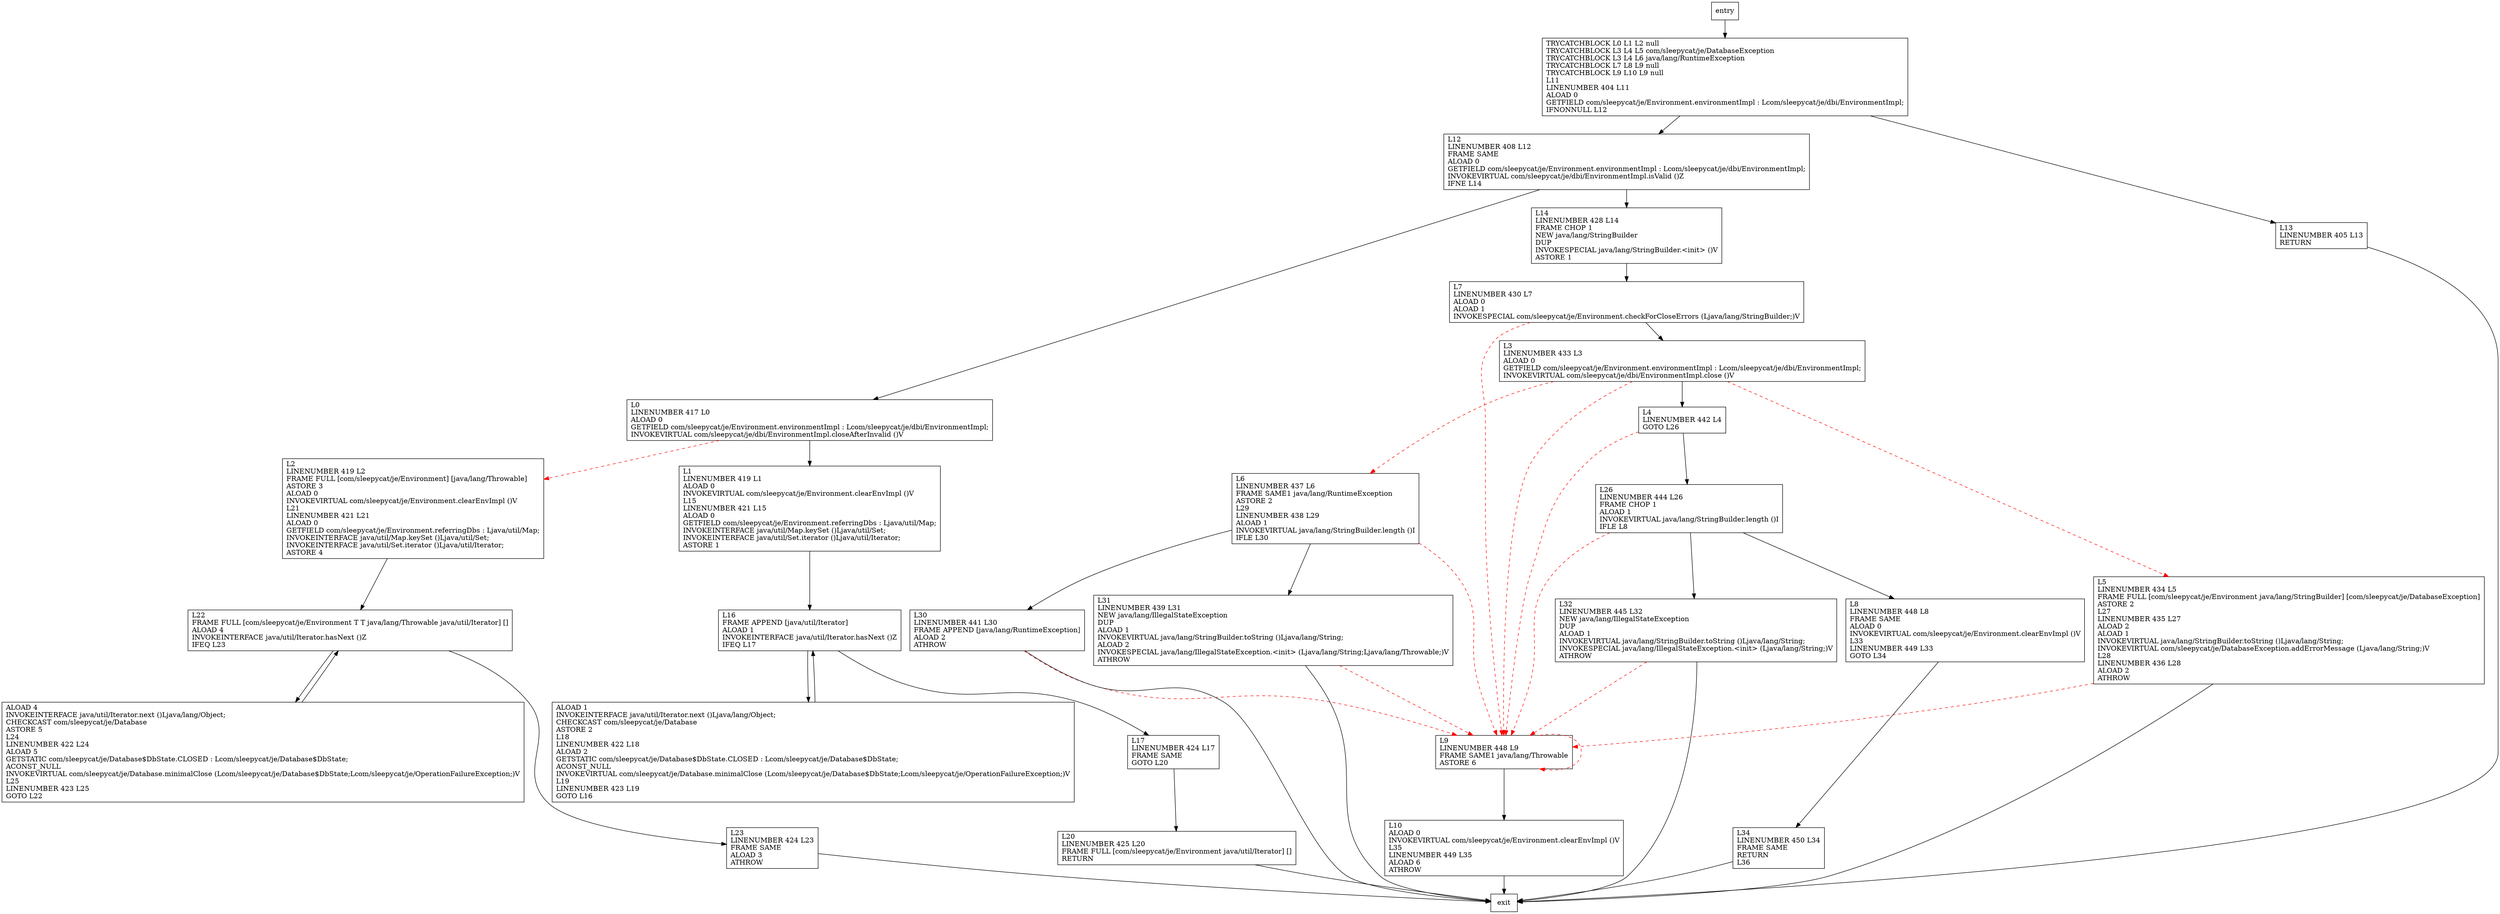 digraph close {
node [shape=record];
1894117093 [label="L2\lLINENUMBER 419 L2\lFRAME FULL [com/sleepycat/je/Environment] [java/lang/Throwable]\lASTORE 3\lALOAD 0\lINVOKEVIRTUAL com/sleepycat/je/Environment.clearEnvImpl ()V\lL21\lLINENUMBER 421 L21\lALOAD 0\lGETFIELD com/sleepycat/je/Environment.referringDbs : Ljava/util/Map;\lINVOKEINTERFACE java/util/Map.keySet ()Ljava/util/Set;\lINVOKEINTERFACE java/util/Set.iterator ()Ljava/util/Iterator;\lASTORE 4\l"];
1671037516 [label="L30\lLINENUMBER 441 L30\lFRAME APPEND [java/lang/RuntimeException]\lALOAD 2\lATHROW\l"];
162063087 [label="L12\lLINENUMBER 408 L12\lFRAME SAME\lALOAD 0\lGETFIELD com/sleepycat/je/Environment.environmentImpl : Lcom/sleepycat/je/dbi/EnvironmentImpl;\lINVOKEVIRTUAL com/sleepycat/je/dbi/EnvironmentImpl.isValid ()Z\lIFNE L14\l"];
1041537964 [label="L16\lFRAME APPEND [java/util/Iterator]\lALOAD 1\lINVOKEINTERFACE java/util/Iterator.hasNext ()Z\lIFEQ L17\l"];
436582659 [label="L6\lLINENUMBER 437 L6\lFRAME SAME1 java/lang/RuntimeException\lASTORE 2\lL29\lLINENUMBER 438 L29\lALOAD 1\lINVOKEVIRTUAL java/lang/StringBuilder.length ()I\lIFLE L30\l"];
1480445803 [label="L22\lFRAME FULL [com/sleepycat/je/Environment T T java/lang/Throwable java/util/Iterator] []\lALOAD 4\lINVOKEINTERFACE java/util/Iterator.hasNext ()Z\lIFEQ L23\l"];
1408037687 [label="L0\lLINENUMBER 417 L0\lALOAD 0\lGETFIELD com/sleepycat/je/Environment.environmentImpl : Lcom/sleepycat/je/dbi/EnvironmentImpl;\lINVOKEVIRTUAL com/sleepycat/je/dbi/EnvironmentImpl.closeAfterInvalid ()V\l"];
1394017587 [label="L34\lLINENUMBER 450 L34\lFRAME SAME\lRETURN\lL36\l"];
635984568 [label="L9\lLINENUMBER 448 L9\lFRAME SAME1 java/lang/Throwable\lASTORE 6\l"];
815768663 [label="L4\lLINENUMBER 442 L4\lGOTO L26\l"];
303182503 [label="L10\lALOAD 0\lINVOKEVIRTUAL com/sleepycat/je/Environment.clearEnvImpl ()V\lL35\lLINENUMBER 449 L35\lALOAD 6\lATHROW\l"];
242886205 [label="L31\lLINENUMBER 439 L31\lNEW java/lang/IllegalStateException\lDUP\lALOAD 1\lINVOKEVIRTUAL java/lang/StringBuilder.toString ()Ljava/lang/String;\lALOAD 2\lINVOKESPECIAL java/lang/IllegalStateException.\<init\> (Ljava/lang/String;Ljava/lang/Throwable;)V\lATHROW\l"];
81693360 [label="L3\lLINENUMBER 433 L3\lALOAD 0\lGETFIELD com/sleepycat/je/Environment.environmentImpl : Lcom/sleepycat/je/dbi/EnvironmentImpl;\lINVOKEVIRTUAL com/sleepycat/je/dbi/EnvironmentImpl.close ()V\l"];
234506611 [label="L23\lLINENUMBER 424 L23\lFRAME SAME\lALOAD 3\lATHROW\l"];
1927333356 [label="TRYCATCHBLOCK L0 L1 L2 null\lTRYCATCHBLOCK L3 L4 L5 com/sleepycat/je/DatabaseException\lTRYCATCHBLOCK L3 L4 L6 java/lang/RuntimeException\lTRYCATCHBLOCK L7 L8 L9 null\lTRYCATCHBLOCK L9 L10 L9 null\lL11\lLINENUMBER 404 L11\lALOAD 0\lGETFIELD com/sleepycat/je/Environment.environmentImpl : Lcom/sleepycat/je/dbi/EnvironmentImpl;\lIFNONNULL L12\l"];
671855912 [label="L1\lLINENUMBER 419 L1\lALOAD 0\lINVOKEVIRTUAL com/sleepycat/je/Environment.clearEnvImpl ()V\lL15\lLINENUMBER 421 L15\lALOAD 0\lGETFIELD com/sleepycat/je/Environment.referringDbs : Ljava/util/Map;\lINVOKEINTERFACE java/util/Map.keySet ()Ljava/util/Set;\lINVOKEINTERFACE java/util/Set.iterator ()Ljava/util/Iterator;\lASTORE 1\l"];
655267821 [label="L8\lLINENUMBER 448 L8\lFRAME SAME\lALOAD 0\lINVOKEVIRTUAL com/sleepycat/je/Environment.clearEnvImpl ()V\lL33\lLINENUMBER 449 L33\lGOTO L34\l"];
1114568049 [label="L20\lLINENUMBER 425 L20\lFRAME FULL [com/sleepycat/je/Environment java/util/Iterator] []\lRETURN\l"];
1022652061 [label="L32\lLINENUMBER 445 L32\lNEW java/lang/IllegalStateException\lDUP\lALOAD 1\lINVOKEVIRTUAL java/lang/StringBuilder.toString ()Ljava/lang/String;\lINVOKESPECIAL java/lang/IllegalStateException.\<init\> (Ljava/lang/String;)V\lATHROW\l"];
2135883298 [label="L17\lLINENUMBER 424 L17\lFRAME SAME\lGOTO L20\l"];
1170793881 [label="L5\lLINENUMBER 434 L5\lFRAME FULL [com/sleepycat/je/Environment java/lang/StringBuilder] [com/sleepycat/je/DatabaseException]\lASTORE 2\lL27\lLINENUMBER 435 L27\lALOAD 2\lALOAD 1\lINVOKEVIRTUAL java/lang/StringBuilder.toString ()Ljava/lang/String;\lINVOKEVIRTUAL com/sleepycat/je/DatabaseException.addErrorMessage (Ljava/lang/String;)V\lL28\lLINENUMBER 436 L28\lALOAD 2\lATHROW\l"];
1795046393 [label="L7\lLINENUMBER 430 L7\lALOAD 0\lALOAD 1\lINVOKESPECIAL com/sleepycat/je/Environment.checkForCloseErrors (Ljava/lang/StringBuilder;)V\l"];
88938518 [label="ALOAD 4\lINVOKEINTERFACE java/util/Iterator.next ()Ljava/lang/Object;\lCHECKCAST com/sleepycat/je/Database\lASTORE 5\lL24\lLINENUMBER 422 L24\lALOAD 5\lGETSTATIC com/sleepycat/je/Database$DbState.CLOSED : Lcom/sleepycat/je/Database$DbState;\lACONST_NULL\lINVOKEVIRTUAL com/sleepycat/je/Database.minimalClose (Lcom/sleepycat/je/Database$DbState;Lcom/sleepycat/je/OperationFailureException;)V\lL25\lLINENUMBER 423 L25\lGOTO L22\l"];
1024459171 [label="L14\lLINENUMBER 428 L14\lFRAME CHOP 1\lNEW java/lang/StringBuilder\lDUP\lINVOKESPECIAL java/lang/StringBuilder.\<init\> ()V\lASTORE 1\l"];
1885714715 [label="ALOAD 1\lINVOKEINTERFACE java/util/Iterator.next ()Ljava/lang/Object;\lCHECKCAST com/sleepycat/je/Database\lASTORE 2\lL18\lLINENUMBER 422 L18\lALOAD 2\lGETSTATIC com/sleepycat/je/Database$DbState.CLOSED : Lcom/sleepycat/je/Database$DbState;\lACONST_NULL\lINVOKEVIRTUAL com/sleepycat/je/Database.minimalClose (Lcom/sleepycat/je/Database$DbState;Lcom/sleepycat/je/OperationFailureException;)V\lL19\lLINENUMBER 423 L19\lGOTO L16\l"];
940241088 [label="L26\lLINENUMBER 444 L26\lFRAME CHOP 1\lALOAD 1\lINVOKEVIRTUAL java/lang/StringBuilder.length ()I\lIFLE L8\l"];
1514847688 [label="L13\lLINENUMBER 405 L13\lRETURN\l"];
entry;
exit;
1894117093 -> 1480445803
1671037516 -> exit
1671037516 -> 635984568 [style=dashed, color=red]
162063087 -> 1024459171
162063087 -> 1408037687
1041537964 -> 2135883298
1041537964 -> 1885714715
436582659 -> 242886205
436582659 -> 1671037516
436582659 -> 635984568 [style=dashed, color=red]
1480445803 -> 234506611
1480445803 -> 88938518
1408037687 -> 1894117093 [style=dashed, color=red]
1408037687 -> 671855912
1394017587 -> exit
635984568 -> 303182503
635984568 -> 635984568 [style=dashed, color=red]
815768663 -> 940241088
815768663 -> 635984568 [style=dashed, color=red]
303182503 -> exit
242886205 -> exit
242886205 -> 635984568 [style=dashed, color=red]
81693360 -> 1170793881 [style=dashed, color=red]
81693360 -> 436582659 [style=dashed, color=red]
81693360 -> 635984568 [style=dashed, color=red]
81693360 -> 815768663
234506611 -> exit
1927333356 -> 162063087
1927333356 -> 1514847688
671855912 -> 1041537964
655267821 -> 1394017587
1114568049 -> exit
1022652061 -> exit
1022652061 -> 635984568 [style=dashed, color=red]
2135883298 -> 1114568049
1170793881 -> exit
1170793881 -> 635984568 [style=dashed, color=red]
entry -> 1927333356
1795046393 -> 81693360
1795046393 -> 635984568 [style=dashed, color=red]
88938518 -> 1480445803
1024459171 -> 1795046393
1885714715 -> 1041537964
940241088 -> 655267821
940241088 -> 1022652061
940241088 -> 635984568 [style=dashed, color=red]
1514847688 -> exit
}
